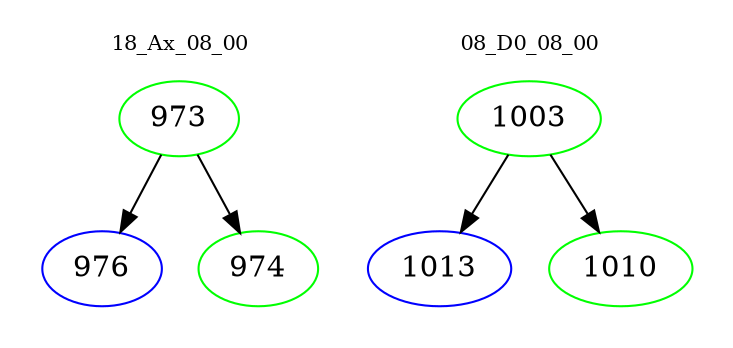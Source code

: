 digraph{
subgraph cluster_0 {
color = white
label = "18_Ax_08_00";
fontsize=10;
T0_973 [label="973", color="green"]
T0_973 -> T0_976 [color="black"]
T0_976 [label="976", color="blue"]
T0_973 -> T0_974 [color="black"]
T0_974 [label="974", color="green"]
}
subgraph cluster_1 {
color = white
label = "08_D0_08_00";
fontsize=10;
T1_1003 [label="1003", color="green"]
T1_1003 -> T1_1013 [color="black"]
T1_1013 [label="1013", color="blue"]
T1_1003 -> T1_1010 [color="black"]
T1_1010 [label="1010", color="green"]
}
}

